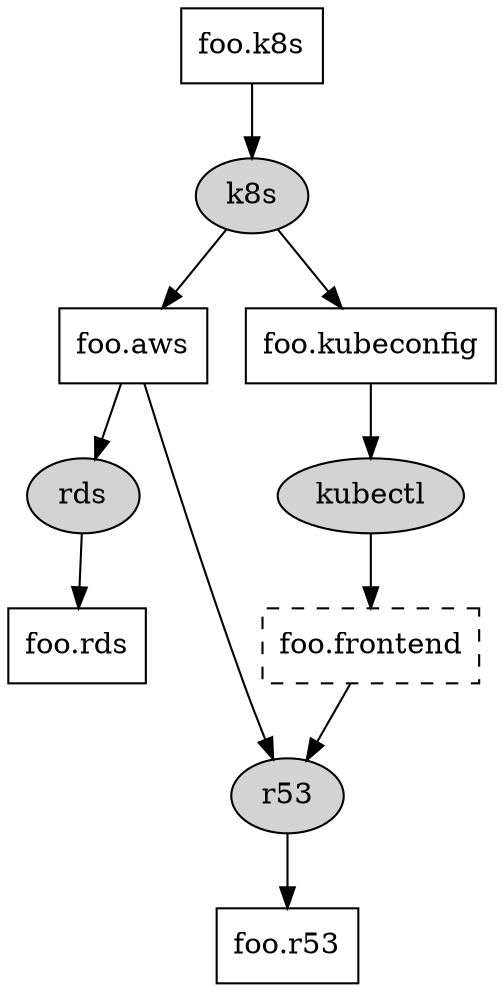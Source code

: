 digraph G {
	"foo.k8s" [shape=box];
	"foo.aws" [shape=box];
	"foo.kubeconfig" [shape=box];
	"foo.rds" [shape=box];
	"foo.frontend" [shape=box, style=dashed];
	"foo.r53" [shape=box];

	k8s [style=filled];
	rds [style=filled];
	kubectl [style=filled];
	r53 [style=filled];

	"foo.k8s" -> k8s -> {"foo.aws", "foo.kubeconfig"};
	"foo.aws" -> rds -> "foo.rds";
	"foo.kubeconfig" -> kubectl -> "foo.frontend";
	{"foo.frontend", "foo.aws"} -> r53 -> "foo.r53";
}
